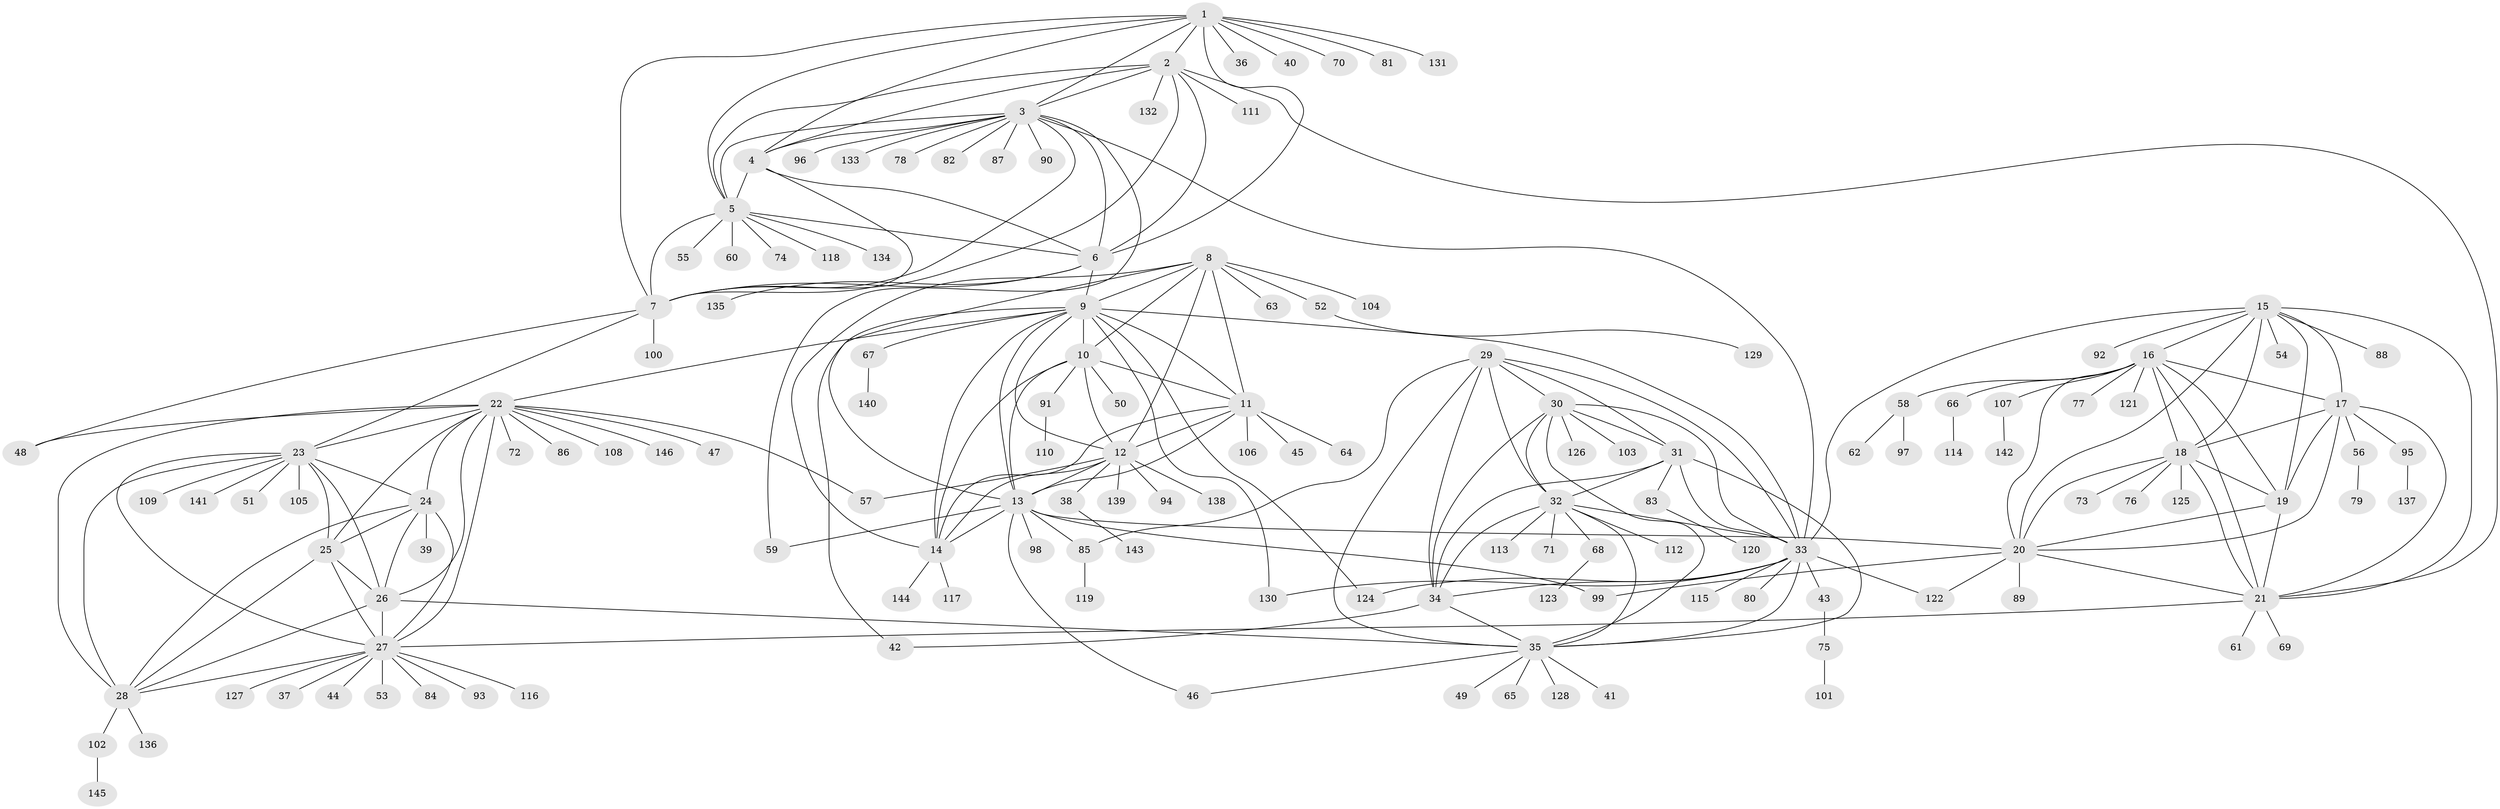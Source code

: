 // Generated by graph-tools (version 1.1) at 2025/11/02/27/25 16:11:30]
// undirected, 146 vertices, 236 edges
graph export_dot {
graph [start="1"]
  node [color=gray90,style=filled];
  1;
  2;
  3;
  4;
  5;
  6;
  7;
  8;
  9;
  10;
  11;
  12;
  13;
  14;
  15;
  16;
  17;
  18;
  19;
  20;
  21;
  22;
  23;
  24;
  25;
  26;
  27;
  28;
  29;
  30;
  31;
  32;
  33;
  34;
  35;
  36;
  37;
  38;
  39;
  40;
  41;
  42;
  43;
  44;
  45;
  46;
  47;
  48;
  49;
  50;
  51;
  52;
  53;
  54;
  55;
  56;
  57;
  58;
  59;
  60;
  61;
  62;
  63;
  64;
  65;
  66;
  67;
  68;
  69;
  70;
  71;
  72;
  73;
  74;
  75;
  76;
  77;
  78;
  79;
  80;
  81;
  82;
  83;
  84;
  85;
  86;
  87;
  88;
  89;
  90;
  91;
  92;
  93;
  94;
  95;
  96;
  97;
  98;
  99;
  100;
  101;
  102;
  103;
  104;
  105;
  106;
  107;
  108;
  109;
  110;
  111;
  112;
  113;
  114;
  115;
  116;
  117;
  118;
  119;
  120;
  121;
  122;
  123;
  124;
  125;
  126;
  127;
  128;
  129;
  130;
  131;
  132;
  133;
  134;
  135;
  136;
  137;
  138;
  139;
  140;
  141;
  142;
  143;
  144;
  145;
  146;
  1 -- 2;
  1 -- 3;
  1 -- 4;
  1 -- 5;
  1 -- 6;
  1 -- 7;
  1 -- 36;
  1 -- 40;
  1 -- 70;
  1 -- 81;
  1 -- 131;
  2 -- 3;
  2 -- 4;
  2 -- 5;
  2 -- 6;
  2 -- 7;
  2 -- 21;
  2 -- 111;
  2 -- 132;
  3 -- 4;
  3 -- 5;
  3 -- 6;
  3 -- 7;
  3 -- 33;
  3 -- 59;
  3 -- 78;
  3 -- 82;
  3 -- 87;
  3 -- 90;
  3 -- 96;
  3 -- 133;
  4 -- 5;
  4 -- 6;
  4 -- 7;
  5 -- 6;
  5 -- 7;
  5 -- 55;
  5 -- 60;
  5 -- 74;
  5 -- 118;
  5 -- 134;
  6 -- 7;
  6 -- 9;
  6 -- 135;
  7 -- 23;
  7 -- 48;
  7 -- 100;
  8 -- 9;
  8 -- 10;
  8 -- 11;
  8 -- 12;
  8 -- 13;
  8 -- 14;
  8 -- 52;
  8 -- 63;
  8 -- 104;
  9 -- 10;
  9 -- 11;
  9 -- 12;
  9 -- 13;
  9 -- 14;
  9 -- 22;
  9 -- 33;
  9 -- 42;
  9 -- 67;
  9 -- 124;
  9 -- 130;
  10 -- 11;
  10 -- 12;
  10 -- 13;
  10 -- 14;
  10 -- 50;
  10 -- 91;
  11 -- 12;
  11 -- 13;
  11 -- 14;
  11 -- 45;
  11 -- 64;
  11 -- 106;
  12 -- 13;
  12 -- 14;
  12 -- 38;
  12 -- 57;
  12 -- 94;
  12 -- 138;
  12 -- 139;
  13 -- 14;
  13 -- 20;
  13 -- 46;
  13 -- 59;
  13 -- 85;
  13 -- 98;
  13 -- 99;
  14 -- 117;
  14 -- 144;
  15 -- 16;
  15 -- 17;
  15 -- 18;
  15 -- 19;
  15 -- 20;
  15 -- 21;
  15 -- 33;
  15 -- 54;
  15 -- 88;
  15 -- 92;
  16 -- 17;
  16 -- 18;
  16 -- 19;
  16 -- 20;
  16 -- 21;
  16 -- 58;
  16 -- 66;
  16 -- 77;
  16 -- 107;
  16 -- 121;
  17 -- 18;
  17 -- 19;
  17 -- 20;
  17 -- 21;
  17 -- 56;
  17 -- 95;
  18 -- 19;
  18 -- 20;
  18 -- 21;
  18 -- 73;
  18 -- 76;
  18 -- 125;
  19 -- 20;
  19 -- 21;
  20 -- 21;
  20 -- 89;
  20 -- 99;
  20 -- 122;
  21 -- 27;
  21 -- 61;
  21 -- 69;
  22 -- 23;
  22 -- 24;
  22 -- 25;
  22 -- 26;
  22 -- 27;
  22 -- 28;
  22 -- 47;
  22 -- 48;
  22 -- 57;
  22 -- 72;
  22 -- 86;
  22 -- 108;
  22 -- 146;
  23 -- 24;
  23 -- 25;
  23 -- 26;
  23 -- 27;
  23 -- 28;
  23 -- 51;
  23 -- 105;
  23 -- 109;
  23 -- 141;
  24 -- 25;
  24 -- 26;
  24 -- 27;
  24 -- 28;
  24 -- 39;
  25 -- 26;
  25 -- 27;
  25 -- 28;
  26 -- 27;
  26 -- 28;
  26 -- 35;
  27 -- 28;
  27 -- 37;
  27 -- 44;
  27 -- 53;
  27 -- 84;
  27 -- 93;
  27 -- 116;
  27 -- 127;
  28 -- 102;
  28 -- 136;
  29 -- 30;
  29 -- 31;
  29 -- 32;
  29 -- 33;
  29 -- 34;
  29 -- 35;
  29 -- 85;
  30 -- 31;
  30 -- 32;
  30 -- 33;
  30 -- 34;
  30 -- 35;
  30 -- 103;
  30 -- 126;
  31 -- 32;
  31 -- 33;
  31 -- 34;
  31 -- 35;
  31 -- 83;
  32 -- 33;
  32 -- 34;
  32 -- 35;
  32 -- 68;
  32 -- 71;
  32 -- 112;
  32 -- 113;
  33 -- 34;
  33 -- 35;
  33 -- 43;
  33 -- 80;
  33 -- 115;
  33 -- 122;
  33 -- 124;
  33 -- 130;
  34 -- 35;
  34 -- 42;
  35 -- 41;
  35 -- 46;
  35 -- 49;
  35 -- 65;
  35 -- 128;
  38 -- 143;
  43 -- 75;
  52 -- 129;
  56 -- 79;
  58 -- 62;
  58 -- 97;
  66 -- 114;
  67 -- 140;
  68 -- 123;
  75 -- 101;
  83 -- 120;
  85 -- 119;
  91 -- 110;
  95 -- 137;
  102 -- 145;
  107 -- 142;
}
